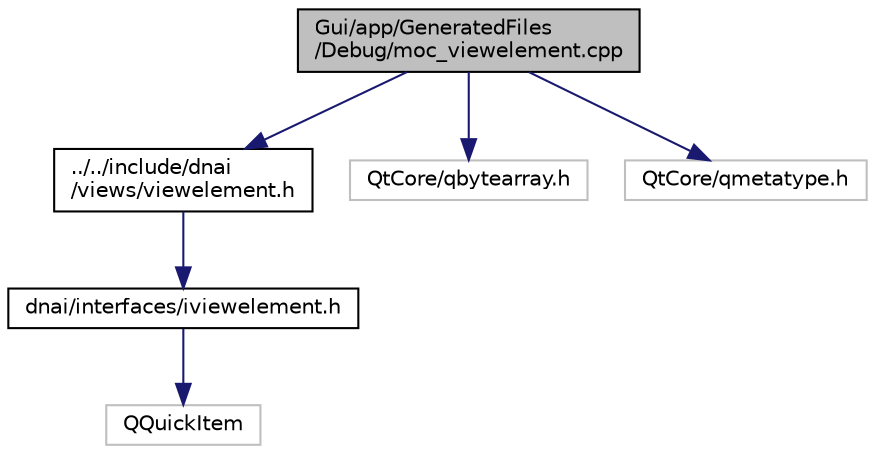 digraph "Gui/app/GeneratedFiles/Debug/moc_viewelement.cpp"
{
  edge [fontname="Helvetica",fontsize="10",labelfontname="Helvetica",labelfontsize="10"];
  node [fontname="Helvetica",fontsize="10",shape=record];
  Node1 [label="Gui/app/GeneratedFiles\l/Debug/moc_viewelement.cpp",height=0.2,width=0.4,color="black", fillcolor="grey75", style="filled", fontcolor="black"];
  Node1 -> Node2 [color="midnightblue",fontsize="10",style="solid",fontname="Helvetica"];
  Node2 [label="../../include/dnai\l/views/viewelement.h",height=0.2,width=0.4,color="black", fillcolor="white", style="filled",URL="$viewelement_8h.html"];
  Node2 -> Node3 [color="midnightblue",fontsize="10",style="solid",fontname="Helvetica"];
  Node3 [label="dnai/interfaces/iviewelement.h",height=0.2,width=0.4,color="black", fillcolor="white", style="filled",URL="$iviewelement_8h.html"];
  Node3 -> Node4 [color="midnightblue",fontsize="10",style="solid",fontname="Helvetica"];
  Node4 [label="QQuickItem",height=0.2,width=0.4,color="grey75", fillcolor="white", style="filled"];
  Node1 -> Node5 [color="midnightblue",fontsize="10",style="solid",fontname="Helvetica"];
  Node5 [label="QtCore/qbytearray.h",height=0.2,width=0.4,color="grey75", fillcolor="white", style="filled"];
  Node1 -> Node6 [color="midnightblue",fontsize="10",style="solid",fontname="Helvetica"];
  Node6 [label="QtCore/qmetatype.h",height=0.2,width=0.4,color="grey75", fillcolor="white", style="filled"];
}
